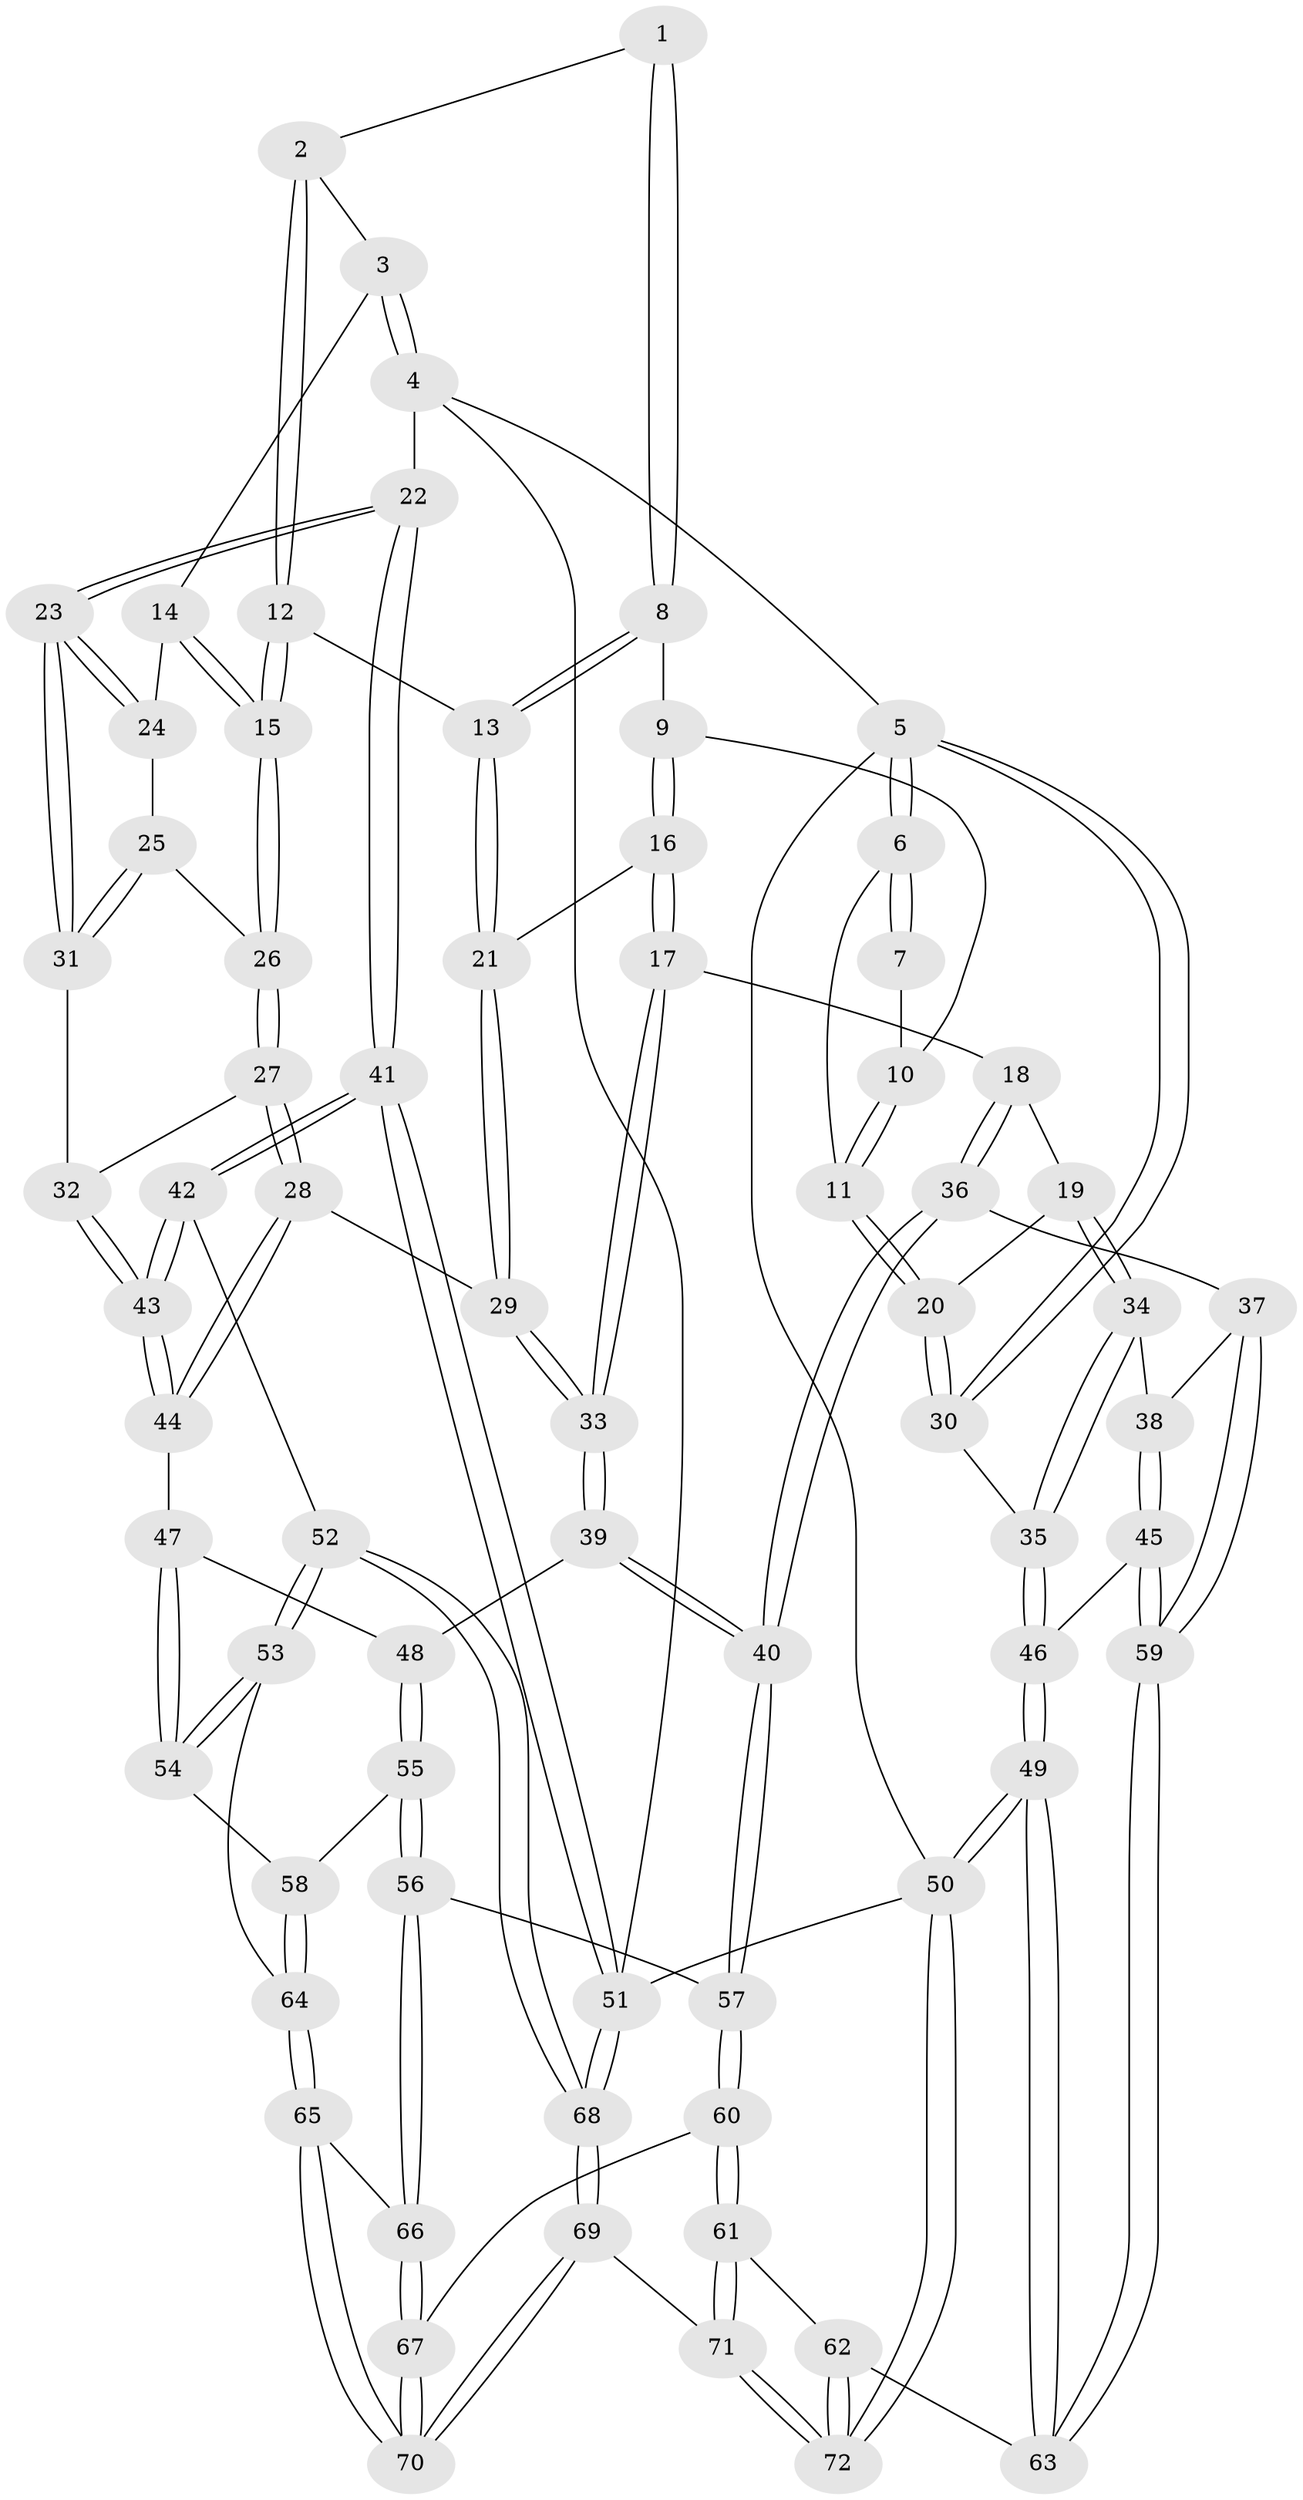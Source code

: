 // coarse degree distribution, {5: 0.3953488372093023, 10: 0.023255813953488372, 3: 0.13953488372093023, 4: 0.27906976744186046, 6: 0.13953488372093023, 7: 0.023255813953488372}
// Generated by graph-tools (version 1.1) at 2025/21/03/04/25 18:21:11]
// undirected, 72 vertices, 177 edges
graph export_dot {
graph [start="1"]
  node [color=gray90,style=filled];
  1 [pos="+0.47291875600219363+0"];
  2 [pos="+0.8046562219108254+0"];
  3 [pos="+0.9136239126784733+0"];
  4 [pos="+1+0"];
  5 [pos="+0+0"];
  6 [pos="+0.05787570727452101+0"];
  7 [pos="+0.46697887326604276+0"];
  8 [pos="+0.46473668400274576+0.003996691888865389"];
  9 [pos="+0.45162639546737154+0.04456660651265747"];
  10 [pos="+0.3245032480618806+0.04390371529591694"];
  11 [pos="+0.2364483284617953+0.11015391787216619"];
  12 [pos="+0.6660783139325609+0.10130993479972646"];
  13 [pos="+0.6452903219020546+0.12418111419023126"];
  14 [pos="+0.8736140194321118+0.02539135979627375"];
  15 [pos="+0.8077705426817244+0.17632121036697904"];
  16 [pos="+0.41596257909533874+0.2145309857138358"];
  17 [pos="+0.4099463671735042+0.2190050650315402"];
  18 [pos="+0.3606948438600239+0.23559384593508698"];
  19 [pos="+0.26668996686576535+0.21968869840328117"];
  20 [pos="+0.2393049576116631+0.12856403767695415"];
  21 [pos="+0.6072894451519262+0.20999499826771179"];
  22 [pos="+1+0.25627369221994"];
  23 [pos="+1+0.258930506345078"];
  24 [pos="+0.9200392486369597+0.15916283800795517"];
  25 [pos="+0.8853830419805966+0.20312995090094538"];
  26 [pos="+0.8146346487320084+0.22528885304069243"];
  27 [pos="+0.7821636716048911+0.3169511854683594"];
  28 [pos="+0.7388851425055428+0.3469443252781908"];
  29 [pos="+0.7122506800873522+0.34392189991007044"];
  30 [pos="+0+0.045914599344084914"];
  31 [pos="+1+0.2843989660016497"];
  32 [pos="+0.9194210807327932+0.32683068211618693"];
  33 [pos="+0.5727068528402922+0.45845032865194424"];
  34 [pos="+0.19320755626388827+0.2676027875809187"];
  35 [pos="+0+0.2548470989184048"];
  36 [pos="+0.38557483561502937+0.5423667544489691"];
  37 [pos="+0.23905788773045428+0.5416227941982885"];
  38 [pos="+0.1937987706455392+0.3885589540786644"];
  39 [pos="+0.5656815070316467+0.47240891841376714"];
  40 [pos="+0.4015800033336135+0.5517113060811896"];
  41 [pos="+1+0.669394698628183"];
  42 [pos="+1+0.6655045107938242"];
  43 [pos="+0.9441315845768028+0.5428768473007126"];
  44 [pos="+0.8150319448654085+0.4981930040030688"];
  45 [pos="+0+0.5132900742973705"];
  46 [pos="+0+0.49076591049810897"];
  47 [pos="+0.7982516795195577+0.5173576245123075"];
  48 [pos="+0.6366264631548179+0.564807394005498"];
  49 [pos="+0+1"];
  50 [pos="+0+1"];
  51 [pos="+1+1"];
  52 [pos="+0.876192604746176+0.7658936126663033"];
  53 [pos="+0.8475749620434195+0.7511723945580078"];
  54 [pos="+0.7576443093613862+0.632913349763999"];
  55 [pos="+0.6478651477377309+0.6245910440727694"];
  56 [pos="+0.48499588514409103+0.6614737833545662"];
  57 [pos="+0.4091845753119844+0.580563357776344"];
  58 [pos="+0.6571691647563792+0.6382219195113126"];
  59 [pos="+0.1416635643378837+0.6111878034083927"];
  60 [pos="+0.317730691592976+0.8082078621869849"];
  61 [pos="+0.27086826754344356+0.8364773700982611"];
  62 [pos="+0.23531514163429537+0.8312179913081921"];
  63 [pos="+0.15661990817140828+0.8011742707587306"];
  64 [pos="+0.6454904577388846+0.7475440071737955"];
  65 [pos="+0.6144785796454353+0.7803406227657932"];
  66 [pos="+0.49384879194202014+0.6825752871325873"];
  67 [pos="+0.43986045406643876+0.8179438837527714"];
  68 [pos="+0.7003453459287506+1"];
  69 [pos="+0.6417572850221671+1"];
  70 [pos="+0.588805407741839+0.9238214116261002"];
  71 [pos="+0.44664815782378536+1"];
  72 [pos="+0.13739884745932474+1"];
  1 -- 2;
  1 -- 8;
  1 -- 8;
  2 -- 3;
  2 -- 12;
  2 -- 12;
  3 -- 4;
  3 -- 4;
  3 -- 14;
  4 -- 5;
  4 -- 22;
  4 -- 51;
  5 -- 6;
  5 -- 6;
  5 -- 30;
  5 -- 30;
  5 -- 50;
  6 -- 7;
  6 -- 7;
  6 -- 11;
  7 -- 10;
  8 -- 9;
  8 -- 13;
  8 -- 13;
  9 -- 10;
  9 -- 16;
  9 -- 16;
  10 -- 11;
  10 -- 11;
  11 -- 20;
  11 -- 20;
  12 -- 13;
  12 -- 15;
  12 -- 15;
  13 -- 21;
  13 -- 21;
  14 -- 15;
  14 -- 15;
  14 -- 24;
  15 -- 26;
  15 -- 26;
  16 -- 17;
  16 -- 17;
  16 -- 21;
  17 -- 18;
  17 -- 33;
  17 -- 33;
  18 -- 19;
  18 -- 36;
  18 -- 36;
  19 -- 20;
  19 -- 34;
  19 -- 34;
  20 -- 30;
  20 -- 30;
  21 -- 29;
  21 -- 29;
  22 -- 23;
  22 -- 23;
  22 -- 41;
  22 -- 41;
  23 -- 24;
  23 -- 24;
  23 -- 31;
  23 -- 31;
  24 -- 25;
  25 -- 26;
  25 -- 31;
  25 -- 31;
  26 -- 27;
  26 -- 27;
  27 -- 28;
  27 -- 28;
  27 -- 32;
  28 -- 29;
  28 -- 44;
  28 -- 44;
  29 -- 33;
  29 -- 33;
  30 -- 35;
  31 -- 32;
  32 -- 43;
  32 -- 43;
  33 -- 39;
  33 -- 39;
  34 -- 35;
  34 -- 35;
  34 -- 38;
  35 -- 46;
  35 -- 46;
  36 -- 37;
  36 -- 40;
  36 -- 40;
  37 -- 38;
  37 -- 59;
  37 -- 59;
  38 -- 45;
  38 -- 45;
  39 -- 40;
  39 -- 40;
  39 -- 48;
  40 -- 57;
  40 -- 57;
  41 -- 42;
  41 -- 42;
  41 -- 51;
  41 -- 51;
  42 -- 43;
  42 -- 43;
  42 -- 52;
  43 -- 44;
  43 -- 44;
  44 -- 47;
  45 -- 46;
  45 -- 59;
  45 -- 59;
  46 -- 49;
  46 -- 49;
  47 -- 48;
  47 -- 54;
  47 -- 54;
  48 -- 55;
  48 -- 55;
  49 -- 50;
  49 -- 50;
  49 -- 63;
  49 -- 63;
  50 -- 72;
  50 -- 72;
  50 -- 51;
  51 -- 68;
  51 -- 68;
  52 -- 53;
  52 -- 53;
  52 -- 68;
  52 -- 68;
  53 -- 54;
  53 -- 54;
  53 -- 64;
  54 -- 58;
  55 -- 56;
  55 -- 56;
  55 -- 58;
  56 -- 57;
  56 -- 66;
  56 -- 66;
  57 -- 60;
  57 -- 60;
  58 -- 64;
  58 -- 64;
  59 -- 63;
  59 -- 63;
  60 -- 61;
  60 -- 61;
  60 -- 67;
  61 -- 62;
  61 -- 71;
  61 -- 71;
  62 -- 63;
  62 -- 72;
  62 -- 72;
  64 -- 65;
  64 -- 65;
  65 -- 66;
  65 -- 70;
  65 -- 70;
  66 -- 67;
  66 -- 67;
  67 -- 70;
  67 -- 70;
  68 -- 69;
  68 -- 69;
  69 -- 70;
  69 -- 70;
  69 -- 71;
  71 -- 72;
  71 -- 72;
}

